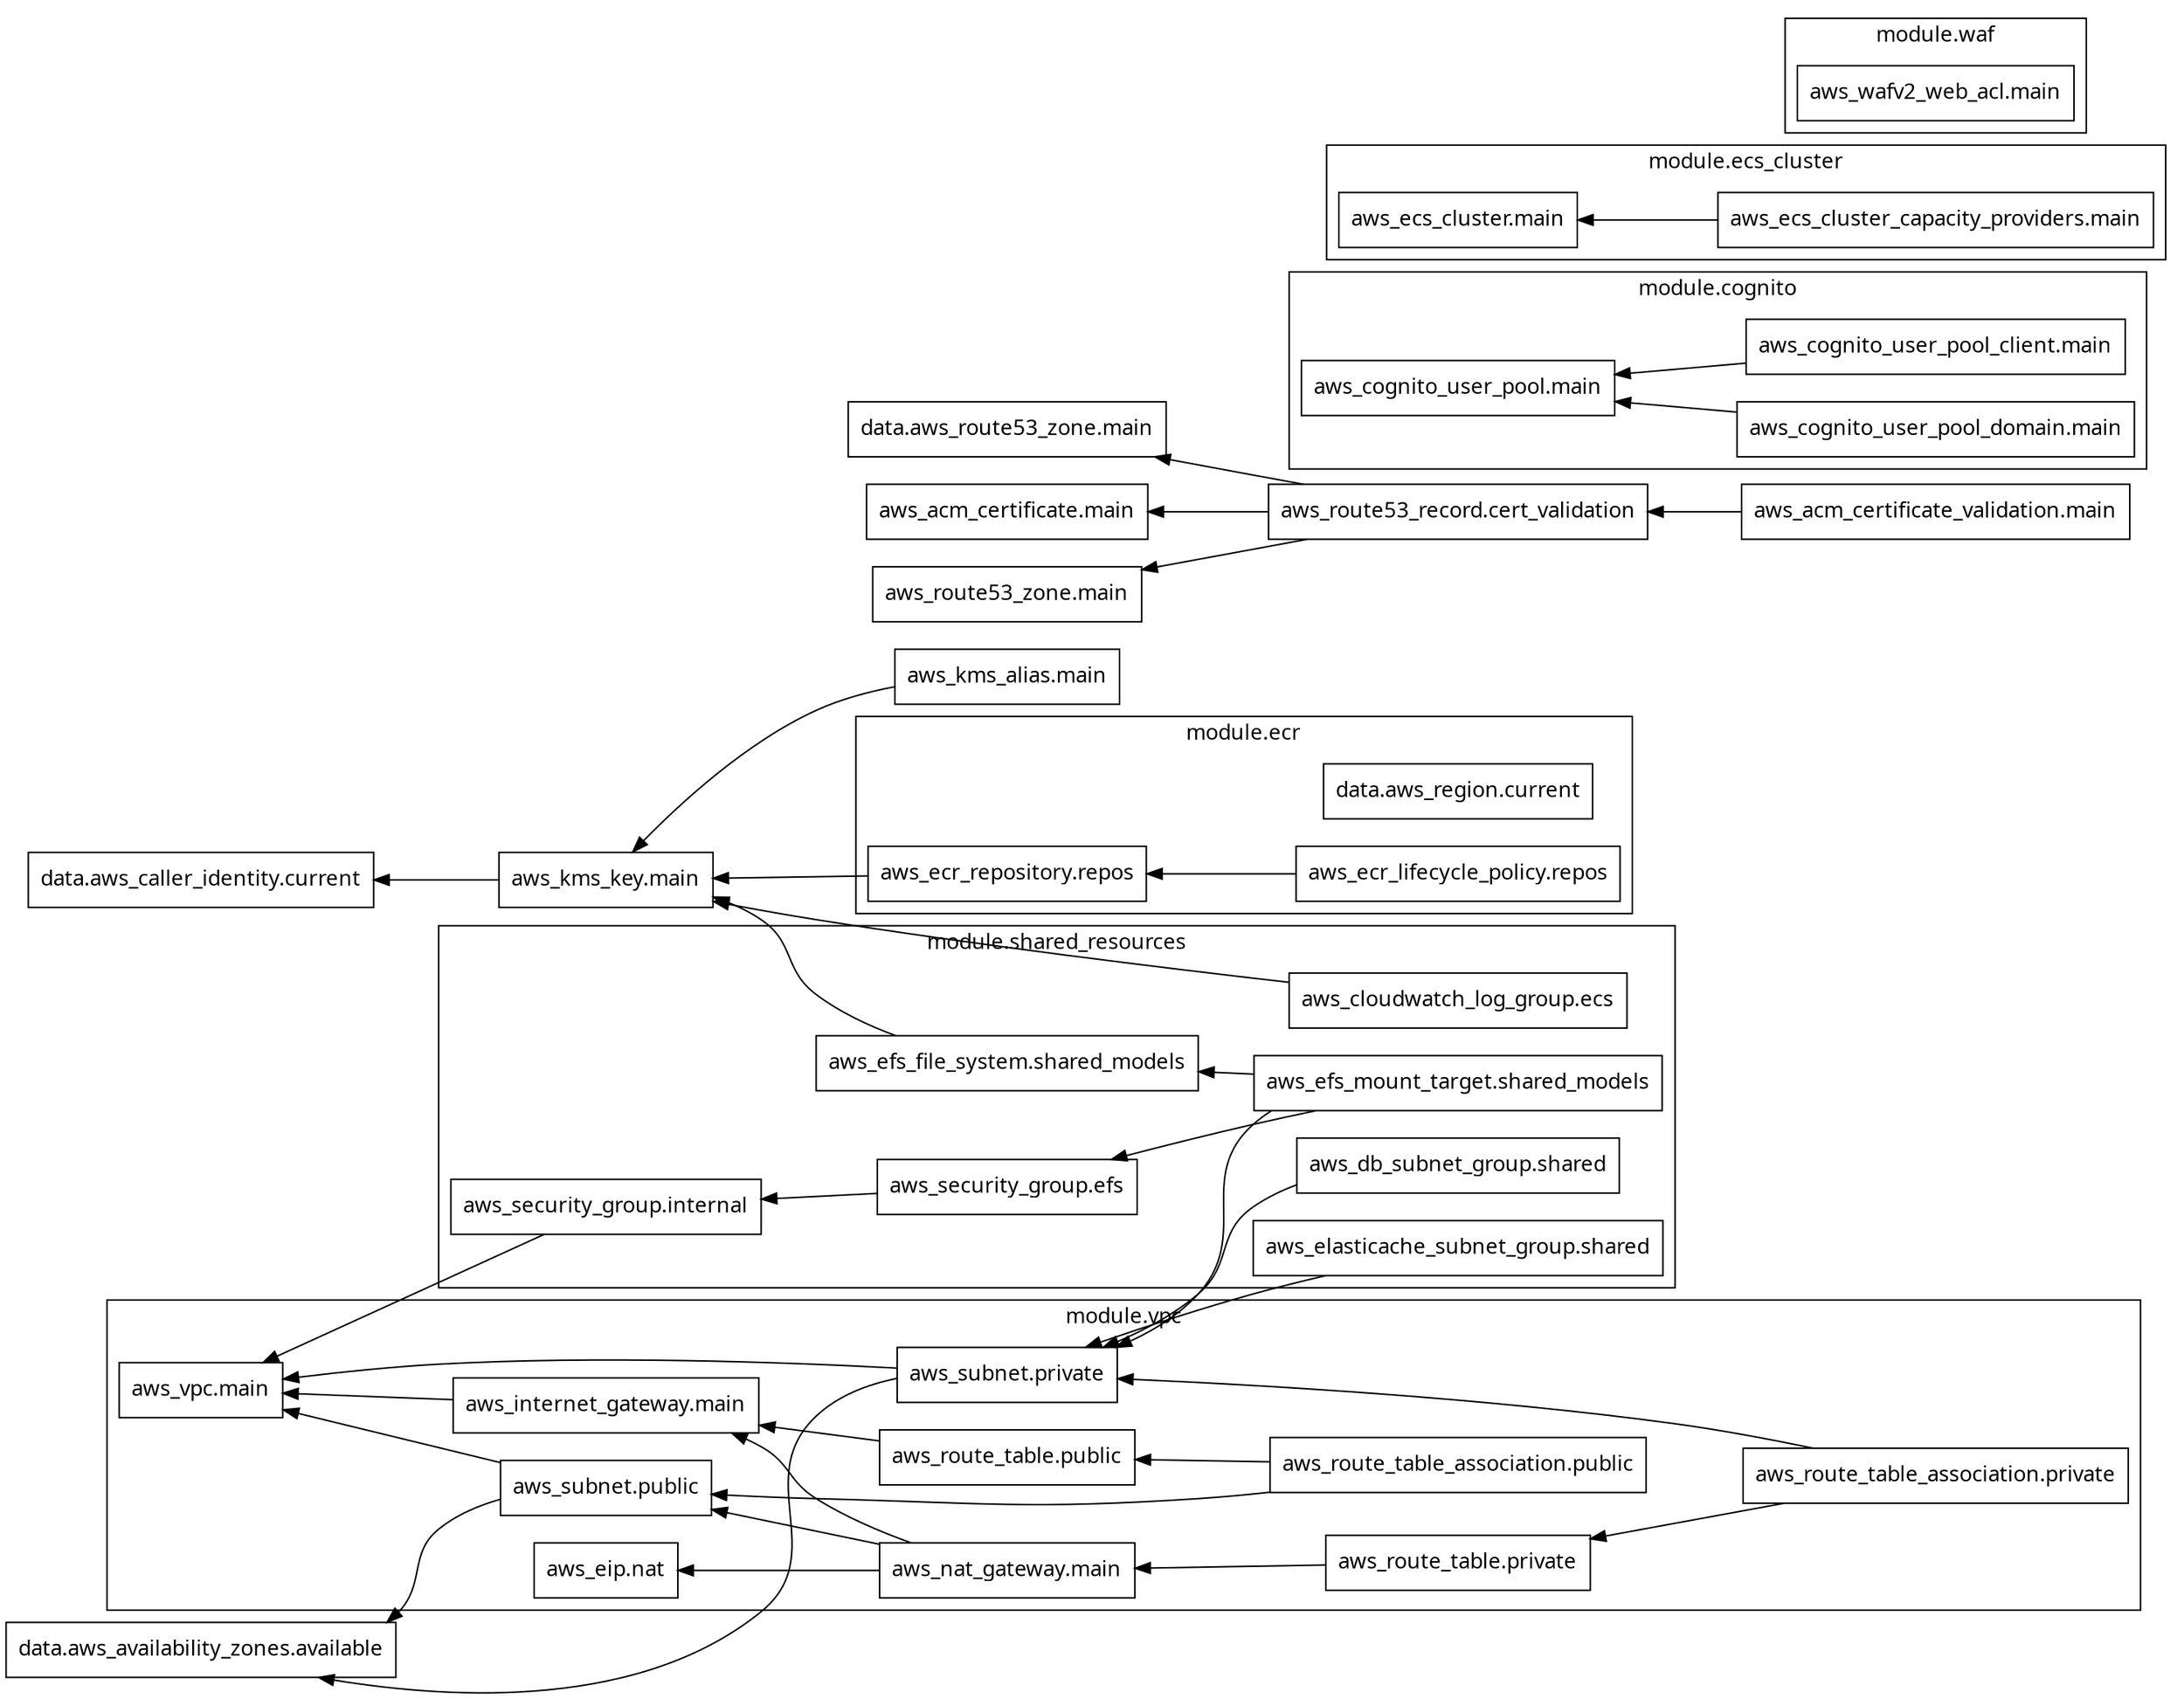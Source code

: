 digraph G {
  rankdir = "RL";
  node [shape = rect, fontname = "sans-serif"];
  "data.aws_availability_zones.available" [label="data.aws_availability_zones.available"];
  "data.aws_caller_identity.current" [label="data.aws_caller_identity.current"];
  "data.aws_route53_zone.main" [label="data.aws_route53_zone.main"];
  "aws_acm_certificate.main" [label="aws_acm_certificate.main"];
  "aws_acm_certificate_validation.main" [label="aws_acm_certificate_validation.main"];
  "aws_kms_alias.main" [label="aws_kms_alias.main"];
  "aws_kms_key.main" [label="aws_kms_key.main"];
  "aws_route53_record.cert_validation" [label="aws_route53_record.cert_validation"];
  "aws_route53_zone.main" [label="aws_route53_zone.main"];
  subgraph "cluster_module.cognito" {
    label = "module.cognito"
    fontname = "sans-serif"
    "module.cognito.aws_cognito_user_pool.main" [label="aws_cognito_user_pool.main"];
    "module.cognito.aws_cognito_user_pool_client.main" [label="aws_cognito_user_pool_client.main"];
    "module.cognito.aws_cognito_user_pool_domain.main" [label="aws_cognito_user_pool_domain.main"];
  }
  subgraph "cluster_module.ecr" {
    label = "module.ecr"
    fontname = "sans-serif"
    "module.ecr.data.aws_region.current" [label="data.aws_region.current"];
    "module.ecr.aws_ecr_lifecycle_policy.repos" [label="aws_ecr_lifecycle_policy.repos"];
    "module.ecr.aws_ecr_repository.repos" [label="aws_ecr_repository.repos"];
  }
  subgraph "cluster_module.ecs_cluster" {
    label = "module.ecs_cluster"
    fontname = "sans-serif"
    "module.ecs_cluster.aws_ecs_cluster.main" [label="aws_ecs_cluster.main"];
    "module.ecs_cluster.aws_ecs_cluster_capacity_providers.main" [label="aws_ecs_cluster_capacity_providers.main"];
  }
  subgraph "cluster_module.shared_resources" {
    label = "module.shared_resources"
    fontname = "sans-serif"
    "module.shared_resources.aws_cloudwatch_log_group.ecs" [label="aws_cloudwatch_log_group.ecs"];
    "module.shared_resources.aws_db_subnet_group.shared" [label="aws_db_subnet_group.shared"];
    "module.shared_resources.aws_efs_file_system.shared_models" [label="aws_efs_file_system.shared_models"];
    "module.shared_resources.aws_efs_mount_target.shared_models" [label="aws_efs_mount_target.shared_models"];
    "module.shared_resources.aws_elasticache_subnet_group.shared" [label="aws_elasticache_subnet_group.shared"];
    "module.shared_resources.aws_security_group.efs" [label="aws_security_group.efs"];
    "module.shared_resources.aws_security_group.internal" [label="aws_security_group.internal"];
  }
  subgraph "cluster_module.vpc" {
    label = "module.vpc"
    fontname = "sans-serif"
    "module.vpc.aws_eip.nat" [label="aws_eip.nat"];
    "module.vpc.aws_internet_gateway.main" [label="aws_internet_gateway.main"];
    "module.vpc.aws_nat_gateway.main" [label="aws_nat_gateway.main"];
    "module.vpc.aws_route_table.private" [label="aws_route_table.private"];
    "module.vpc.aws_route_table.public" [label="aws_route_table.public"];
    "module.vpc.aws_route_table_association.private" [label="aws_route_table_association.private"];
    "module.vpc.aws_route_table_association.public" [label="aws_route_table_association.public"];
    "module.vpc.aws_subnet.private" [label="aws_subnet.private"];
    "module.vpc.aws_subnet.public" [label="aws_subnet.public"];
    "module.vpc.aws_vpc.main" [label="aws_vpc.main"];
  }
  subgraph "cluster_module.waf" {
    label = "module.waf"
    fontname = "sans-serif"
    "module.waf.aws_wafv2_web_acl.main" [label="aws_wafv2_web_acl.main"];
  }
  "aws_acm_certificate_validation.main" -> "aws_route53_record.cert_validation";
  "aws_kms_alias.main" -> "aws_kms_key.main";
  "aws_kms_key.main" -> "data.aws_caller_identity.current";
  "aws_route53_record.cert_validation" -> "data.aws_route53_zone.main";
  "aws_route53_record.cert_validation" -> "aws_acm_certificate.main";
  "aws_route53_record.cert_validation" -> "aws_route53_zone.main";
  "module.cognito.aws_cognito_user_pool_client.main" -> "module.cognito.aws_cognito_user_pool.main";
  "module.cognito.aws_cognito_user_pool_domain.main" -> "module.cognito.aws_cognito_user_pool.main";
  "module.ecr.aws_ecr_lifecycle_policy.repos" -> "module.ecr.aws_ecr_repository.repos";
  "module.ecr.aws_ecr_repository.repos" -> "aws_kms_key.main";
  "module.ecs_cluster.aws_ecs_cluster_capacity_providers.main" -> "module.ecs_cluster.aws_ecs_cluster.main";
  "module.shared_resources.aws_cloudwatch_log_group.ecs" -> "aws_kms_key.main";
  "module.shared_resources.aws_db_subnet_group.shared" -> "module.vpc.aws_subnet.private";
  "module.shared_resources.aws_efs_file_system.shared_models" -> "aws_kms_key.main";
  "module.shared_resources.aws_efs_mount_target.shared_models" -> "module.shared_resources.aws_efs_file_system.shared_models";
  "module.shared_resources.aws_efs_mount_target.shared_models" -> "module.shared_resources.aws_security_group.efs";
  "module.shared_resources.aws_efs_mount_target.shared_models" -> "module.vpc.aws_subnet.private";
  "module.shared_resources.aws_elasticache_subnet_group.shared" -> "module.vpc.aws_subnet.private";
  "module.shared_resources.aws_security_group.efs" -> "module.shared_resources.aws_security_group.internal";
  "module.shared_resources.aws_security_group.internal" -> "module.vpc.aws_vpc.main";
  "module.vpc.aws_internet_gateway.main" -> "module.vpc.aws_vpc.main";
  "module.vpc.aws_nat_gateway.main" -> "module.vpc.aws_eip.nat";
  "module.vpc.aws_nat_gateway.main" -> "module.vpc.aws_internet_gateway.main";
  "module.vpc.aws_nat_gateway.main" -> "module.vpc.aws_subnet.public";
  "module.vpc.aws_route_table.private" -> "module.vpc.aws_nat_gateway.main";
  "module.vpc.aws_route_table.public" -> "module.vpc.aws_internet_gateway.main";
  "module.vpc.aws_route_table_association.private" -> "module.vpc.aws_route_table.private";
  "module.vpc.aws_route_table_association.private" -> "module.vpc.aws_subnet.private";
  "module.vpc.aws_route_table_association.public" -> "module.vpc.aws_route_table.public";
  "module.vpc.aws_route_table_association.public" -> "module.vpc.aws_subnet.public";
  "module.vpc.aws_subnet.private" -> "data.aws_availability_zones.available";
  "module.vpc.aws_subnet.private" -> "module.vpc.aws_vpc.main";
  "module.vpc.aws_subnet.public" -> "data.aws_availability_zones.available";
  "module.vpc.aws_subnet.public" -> "module.vpc.aws_vpc.main";
}
